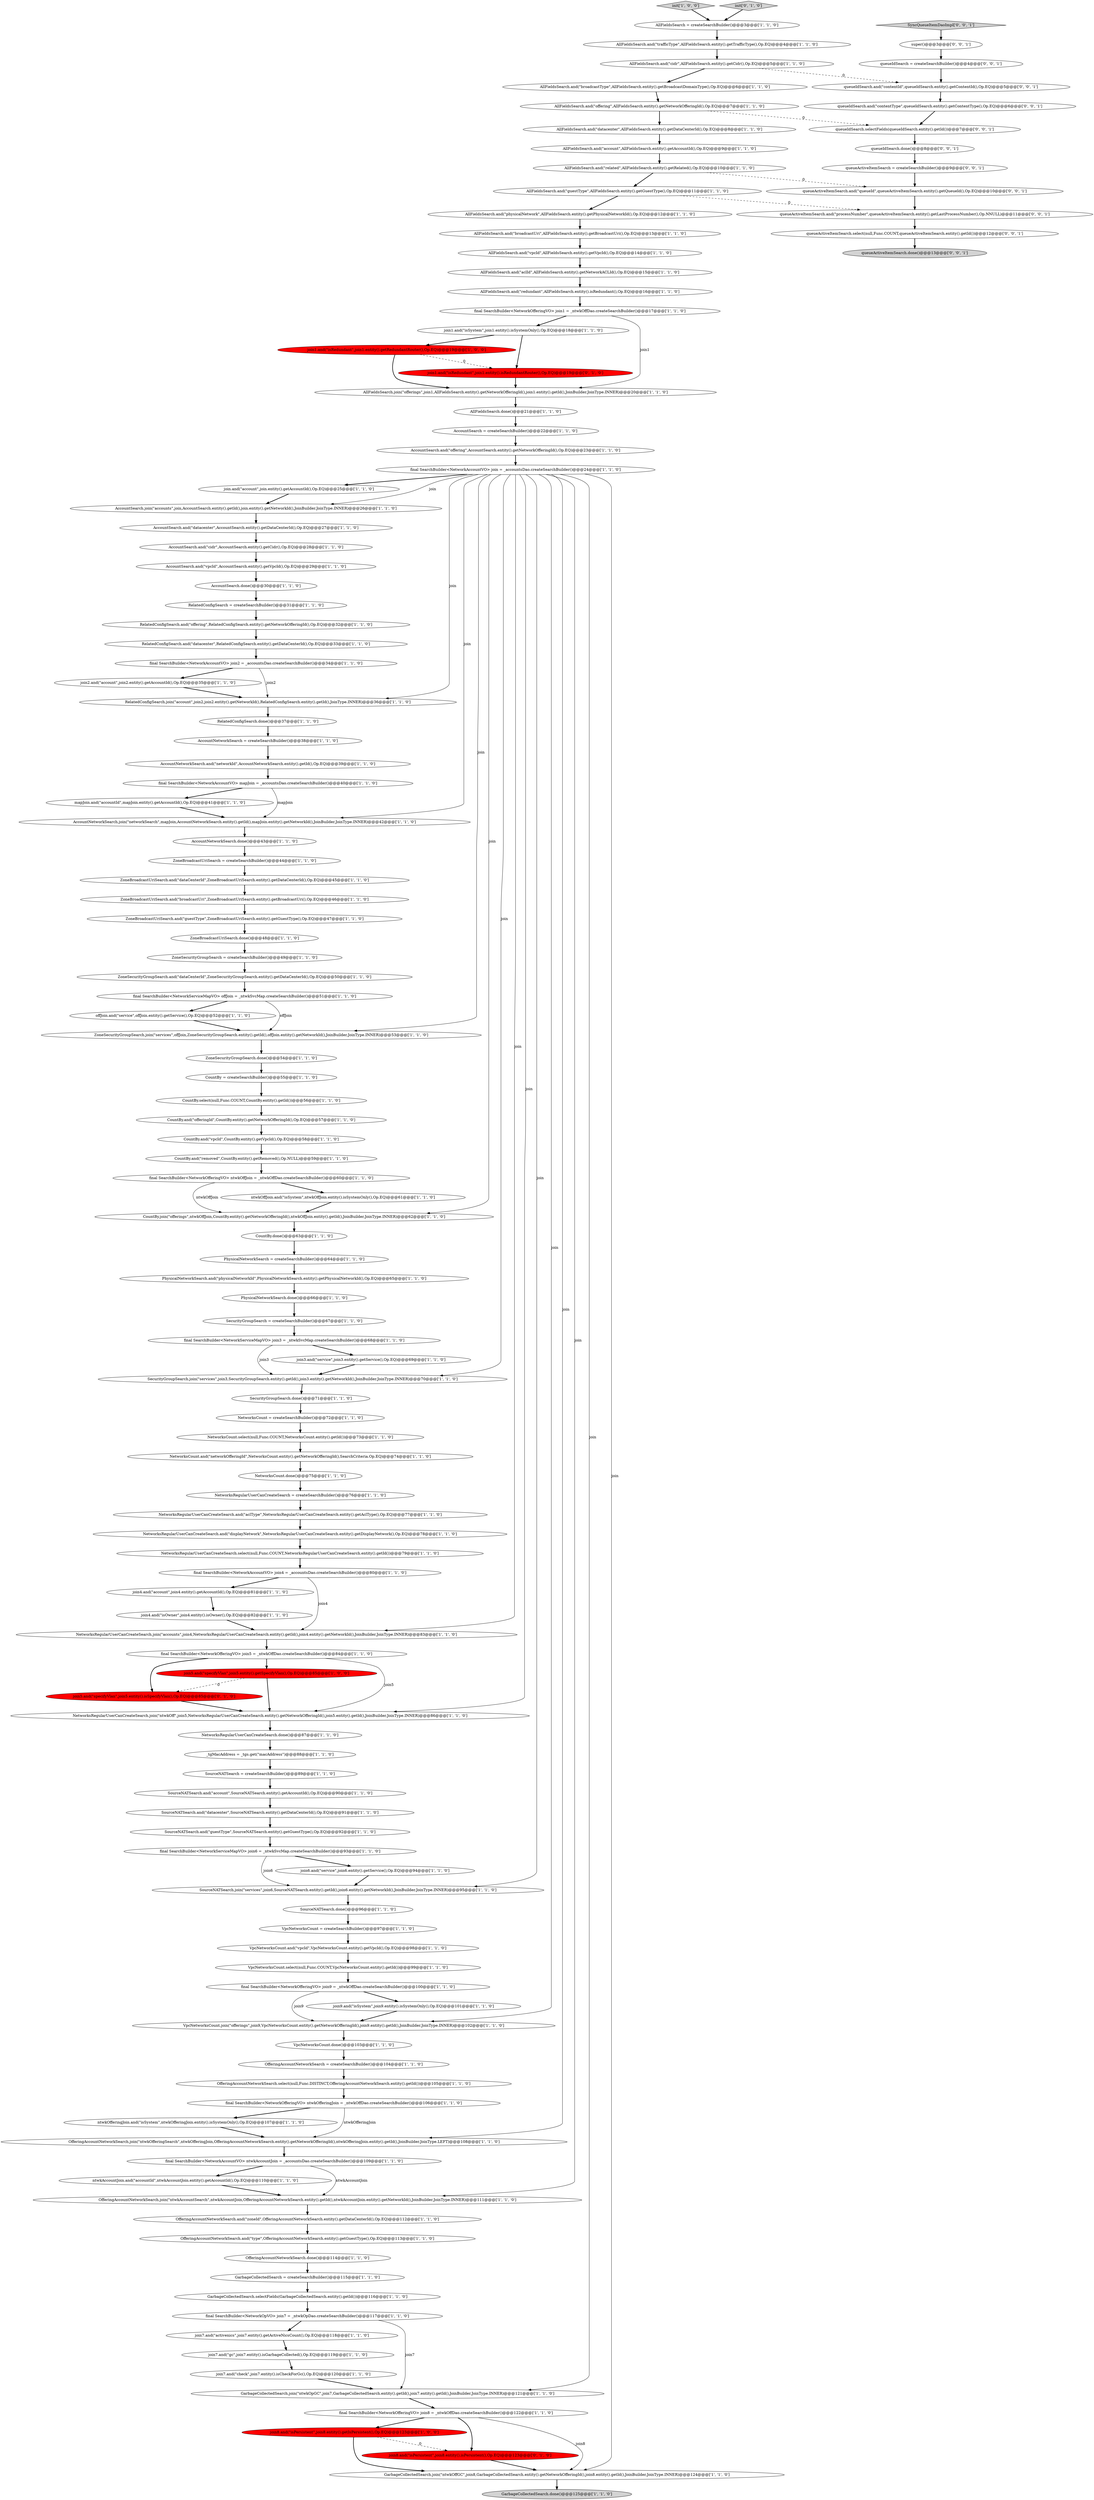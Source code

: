 digraph {
4 [style = filled, label = "ZoneBroadcastUriSearch.and(\"guestType\",ZoneBroadcastUriSearch.entity().getGuestType(),Op.EQ)@@@47@@@['1', '1', '0']", fillcolor = white, shape = ellipse image = "AAA0AAABBB1BBB"];
118 [style = filled, label = "join1.and(\"isRedundant\",join1.entity().getRedundantRouter(),Op.EQ)@@@19@@@['1', '0', '0']", fillcolor = red, shape = ellipse image = "AAA1AAABBB1BBB"];
139 [style = filled, label = "queueActiveItemSearch.and(\"processNumber\",queueActiveItemSearch.entity().getLastProcessNumber(),Op.NNULL)@@@11@@@['0', '0', '1']", fillcolor = white, shape = ellipse image = "AAA0AAABBB3BBB"];
102 [style = filled, label = "join3.and(\"service\",join3.entity().getService(),Op.EQ)@@@69@@@['1', '1', '0']", fillcolor = white, shape = ellipse image = "AAA0AAABBB1BBB"];
25 [style = filled, label = "mapJoin.and(\"accountId\",mapJoin.entity().getAccountId(),Op.EQ)@@@41@@@['1', '1', '0']", fillcolor = white, shape = ellipse image = "AAA0AAABBB1BBB"];
101 [style = filled, label = "PhysicalNetworkSearch.and(\"physicalNetworkId\",PhysicalNetworkSearch.entity().getPhysicalNetworkId(),Op.EQ)@@@65@@@['1', '1', '0']", fillcolor = white, shape = ellipse image = "AAA0AAABBB1BBB"];
38 [style = filled, label = "final SearchBuilder<NetworkServiceMapVO> join3 = _ntwkSvcMap.createSearchBuilder()@@@68@@@['1', '1', '0']", fillcolor = white, shape = ellipse image = "AAA0AAABBB1BBB"];
85 [style = filled, label = "join4.and(\"isOwner\",join4.entity().isOwner(),Op.EQ)@@@82@@@['1', '1', '0']", fillcolor = white, shape = ellipse image = "AAA0AAABBB1BBB"];
19 [style = filled, label = "SecurityGroupSearch.join(\"services\",join3,SecurityGroupSearch.entity().getId(),join3.entity().getNetworkId(),JoinBuilder.JoinType.INNER)@@@70@@@['1', '1', '0']", fillcolor = white, shape = ellipse image = "AAA0AAABBB1BBB"];
73 [style = filled, label = "join9.and(\"isSystem\",join9.entity().isSystemOnly(),Op.EQ)@@@101@@@['1', '1', '0']", fillcolor = white, shape = ellipse image = "AAA0AAABBB1BBB"];
66 [style = filled, label = "NetworksCount.and(\"networkOfferingId\",NetworksCount.entity().getNetworkOfferingId(),SearchCriteria.Op.EQ)@@@74@@@['1', '1', '0']", fillcolor = white, shape = ellipse image = "AAA0AAABBB1BBB"];
12 [style = filled, label = "OfferingAccountNetworkSearch.join(\"ntwkOfferingSearch\",ntwkOfferingJoin,OfferingAccountNetworkSearch.entity().getNetworkOfferingId(),ntwkOfferingJoin.entity().getId(),JoinBuilder.JoinType.LEFT)@@@108@@@['1', '1', '0']", fillcolor = white, shape = ellipse image = "AAA0AAABBB1BBB"];
9 [style = filled, label = "RelatedConfigSearch = createSearchBuilder()@@@31@@@['1', '1', '0']", fillcolor = white, shape = ellipse image = "AAA0AAABBB1BBB"];
36 [style = filled, label = "AllFieldsSearch.and(\"aclId\",AllFieldsSearch.entity().getNetworkACLId(),Op.EQ)@@@15@@@['1', '1', '0']", fillcolor = white, shape = ellipse image = "AAA0AAABBB1BBB"];
80 [style = filled, label = "join4.and(\"account\",join4.entity().getAccountId(),Op.EQ)@@@81@@@['1', '1', '0']", fillcolor = white, shape = ellipse image = "AAA0AAABBB1BBB"];
58 [style = filled, label = "AllFieldsSearch.done()@@@21@@@['1', '1', '0']", fillcolor = white, shape = ellipse image = "AAA0AAABBB1BBB"];
55 [style = filled, label = "AllFieldsSearch.and(\"offering\",AllFieldsSearch.entity().getNetworkOfferingId(),Op.EQ)@@@7@@@['1', '1', '0']", fillcolor = white, shape = ellipse image = "AAA0AAABBB1BBB"];
88 [style = filled, label = "AccountNetworkSearch.and(\"networkId\",AccountNetworkSearch.entity().getId(),Op.EQ)@@@39@@@['1', '1', '0']", fillcolor = white, shape = ellipse image = "AAA0AAABBB1BBB"];
94 [style = filled, label = "ZoneBroadcastUriSearch.and(\"broadcastUri\",ZoneBroadcastUriSearch.entity().getBroadcastUri(),Op.EQ)@@@46@@@['1', '1', '0']", fillcolor = white, shape = ellipse image = "AAA0AAABBB1BBB"];
112 [style = filled, label = "SourceNATSearch.and(\"datacenter\",SourceNATSearch.entity().getDataCenterId(),Op.EQ)@@@91@@@['1', '1', '0']", fillcolor = white, shape = ellipse image = "AAA0AAABBB1BBB"];
134 [style = filled, label = "queueIdSearch.and(\"contentId\",queueIdSearch.entity().getContentId(),Op.EQ)@@@5@@@['0', '0', '1']", fillcolor = white, shape = ellipse image = "AAA0AAABBB3BBB"];
71 [style = filled, label = "join7.and(\"activenics\",join7.entity().getActiveNicsCount(),Op.EQ)@@@118@@@['1', '1', '0']", fillcolor = white, shape = ellipse image = "AAA0AAABBB1BBB"];
72 [style = filled, label = "RelatedConfigSearch.done()@@@37@@@['1', '1', '0']", fillcolor = white, shape = ellipse image = "AAA0AAABBB1BBB"];
56 [style = filled, label = "AccountNetworkSearch.done()@@@43@@@['1', '1', '0']", fillcolor = white, shape = ellipse image = "AAA0AAABBB1BBB"];
86 [style = filled, label = "OfferingAccountNetworkSearch.join(\"ntwkAccountSearch\",ntwkAccountJoin,OfferingAccountNetworkSearch.entity().getId(),ntwkAccountJoin.entity().getNetworkId(),JoinBuilder.JoinType.INNER)@@@111@@@['1', '1', '0']", fillcolor = white, shape = ellipse image = "AAA0AAABBB1BBB"];
41 [style = filled, label = "ZoneBroadcastUriSearch.and(\"dataCenterId\",ZoneBroadcastUriSearch.entity().getDataCenterId(),Op.EQ)@@@45@@@['1', '1', '0']", fillcolor = white, shape = ellipse image = "AAA0AAABBB1BBB"];
67 [style = filled, label = "OfferingAccountNetworkSearch = createSearchBuilder()@@@104@@@['1', '1', '0']", fillcolor = white, shape = ellipse image = "AAA0AAABBB1BBB"];
105 [style = filled, label = "AccountSearch.and(\"cidr\",AccountSearch.entity().getCidr(),Op.EQ)@@@28@@@['1', '1', '0']", fillcolor = white, shape = ellipse image = "AAA0AAABBB1BBB"];
32 [style = filled, label = "AccountSearch.done()@@@30@@@['1', '1', '0']", fillcolor = white, shape = ellipse image = "AAA0AAABBB1BBB"];
136 [style = filled, label = "SyncQueueItemDaoImpl['0', '0', '1']", fillcolor = lightgray, shape = diamond image = "AAA0AAABBB3BBB"];
2 [style = filled, label = "AccountSearch = createSearchBuilder()@@@22@@@['1', '1', '0']", fillcolor = white, shape = ellipse image = "AAA0AAABBB1BBB"];
16 [style = filled, label = "AllFieldsSearch.and(\"redundant\",AllFieldsSearch.entity().isRedundant(),Op.EQ)@@@16@@@['1', '1', '0']", fillcolor = white, shape = ellipse image = "AAA0AAABBB1BBB"];
5 [style = filled, label = "AccountSearch.and(\"vpcId\",AccountSearch.entity().getVpcId(),Op.EQ)@@@29@@@['1', '1', '0']", fillcolor = white, shape = ellipse image = "AAA0AAABBB1BBB"];
63 [style = filled, label = "final SearchBuilder<NetworkOfferingVO> join5 = _ntwkOffDao.createSearchBuilder()@@@84@@@['1', '1', '0']", fillcolor = white, shape = ellipse image = "AAA0AAABBB1BBB"];
109 [style = filled, label = "OfferingAccountNetworkSearch.select(null,Func.DISTINCT,OfferingAccountNetworkSearch.entity().getId())@@@105@@@['1', '1', '0']", fillcolor = white, shape = ellipse image = "AAA0AAABBB1BBB"];
110 [style = filled, label = "VpcNetworksCount.select(null,Func.COUNT,VpcNetworksCount.entity().getId())@@@99@@@['1', '1', '0']", fillcolor = white, shape = ellipse image = "AAA0AAABBB1BBB"];
97 [style = filled, label = "SourceNATSearch.join(\"services\",join6,SourceNATSearch.entity().getId(),join6.entity().getNetworkId(),JoinBuilder.JoinType.INNER)@@@95@@@['1', '1', '0']", fillcolor = white, shape = ellipse image = "AAA0AAABBB1BBB"];
90 [style = filled, label = "SourceNATSearch.and(\"guestType\",SourceNATSearch.entity().getGuestType(),Op.EQ)@@@92@@@['1', '1', '0']", fillcolor = white, shape = ellipse image = "AAA0AAABBB1BBB"];
7 [style = filled, label = "join7.and(\"gc\",join7.entity().isGarbageCollected(),Op.EQ)@@@119@@@['1', '1', '0']", fillcolor = white, shape = ellipse image = "AAA0AAABBB1BBB"];
87 [style = filled, label = "AllFieldsSearch.and(\"cidr\",AllFieldsSearch.entity().getCidr(),Op.EQ)@@@5@@@['1', '1', '0']", fillcolor = white, shape = ellipse image = "AAA0AAABBB1BBB"];
10 [style = filled, label = "AllFieldsSearch.and(\"broadcastUri\",AllFieldsSearch.entity().getBroadcastUri(),Op.EQ)@@@13@@@['1', '1', '0']", fillcolor = white, shape = ellipse image = "AAA0AAABBB1BBB"];
68 [style = filled, label = "final SearchBuilder<NetworkServiceMapVO> join6 = _ntwkSvcMap.createSearchBuilder()@@@93@@@['1', '1', '0']", fillcolor = white, shape = ellipse image = "AAA0AAABBB1BBB"];
44 [style = filled, label = "final SearchBuilder<NetworkOfferingVO> join9 = _ntwkOffDao.createSearchBuilder()@@@100@@@['1', '1', '0']", fillcolor = white, shape = ellipse image = "AAA0AAABBB1BBB"];
116 [style = filled, label = "AllFieldsSearch.and(\"broadcastType\",AllFieldsSearch.entity().getBroadcastDomainType(),Op.EQ)@@@6@@@['1', '1', '0']", fillcolor = white, shape = ellipse image = "AAA0AAABBB1BBB"];
128 [style = filled, label = "queueActiveItemSearch.select(null,Func.COUNT,queueActiveItemSearch.entity().getId())@@@12@@@['0', '0', '1']", fillcolor = white, shape = ellipse image = "AAA0AAABBB3BBB"];
13 [style = filled, label = "AllFieldsSearch.and(\"physicalNetwork\",AllFieldsSearch.entity().getPhysicalNetworkId(),Op.EQ)@@@12@@@['1', '1', '0']", fillcolor = white, shape = ellipse image = "AAA0AAABBB1BBB"];
133 [style = filled, label = "queueActiveItemSearch.done()@@@13@@@['0', '0', '1']", fillcolor = lightgray, shape = ellipse image = "AAA0AAABBB3BBB"];
30 [style = filled, label = "VpcNetworksCount.join(\"offerings\",join9,VpcNetworksCount.entity().getNetworkOfferingId(),join9.entity().getId(),JoinBuilder.JoinType.INNER)@@@102@@@['1', '1', '0']", fillcolor = white, shape = ellipse image = "AAA0AAABBB1BBB"];
51 [style = filled, label = "NetworksRegularUserCanCreateSearch.done()@@@87@@@['1', '1', '0']", fillcolor = white, shape = ellipse image = "AAA0AAABBB1BBB"];
60 [style = filled, label = "AllFieldsSearch.and(\"guestType\",AllFieldsSearch.entity().getGuestType(),Op.EQ)@@@11@@@['1', '1', '0']", fillcolor = white, shape = ellipse image = "AAA0AAABBB1BBB"];
132 [style = filled, label = "queueIdSearch.selectFields(queueIdSearch.entity().getId())@@@7@@@['0', '0', '1']", fillcolor = white, shape = ellipse image = "AAA0AAABBB3BBB"];
62 [style = filled, label = "NetworksRegularUserCanCreateSearch = createSearchBuilder()@@@76@@@['1', '1', '0']", fillcolor = white, shape = ellipse image = "AAA0AAABBB1BBB"];
11 [style = filled, label = "CountBy.and(\"vpcId\",CountBy.entity().getVpcId(),Op.EQ)@@@58@@@['1', '1', '0']", fillcolor = white, shape = ellipse image = "AAA0AAABBB1BBB"];
70 [style = filled, label = "final SearchBuilder<NetworkOfferingVO> join1 = _ntwkOffDao.createSearchBuilder()@@@17@@@['1', '1', '0']", fillcolor = white, shape = ellipse image = "AAA0AAABBB1BBB"];
119 [style = filled, label = "final SearchBuilder<NetworkOfferingVO> ntwkOffJoin = _ntwkOffDao.createSearchBuilder()@@@60@@@['1', '1', '0']", fillcolor = white, shape = ellipse image = "AAA0AAABBB1BBB"];
43 [style = filled, label = "AllFieldsSearch.and(\"vpcId\",AllFieldsSearch.entity().getVpcId(),Op.EQ)@@@14@@@['1', '1', '0']", fillcolor = white, shape = ellipse image = "AAA0AAABBB1BBB"];
50 [style = filled, label = "SecurityGroupSearch.done()@@@71@@@['1', '1', '0']", fillcolor = white, shape = ellipse image = "AAA0AAABBB1BBB"];
79 [style = filled, label = "AllFieldsSearch.and(\"related\",AllFieldsSearch.entity().getRelated(),Op.EQ)@@@10@@@['1', '1', '0']", fillcolor = white, shape = ellipse image = "AAA0AAABBB1BBB"];
117 [style = filled, label = "join2.and(\"account\",join2.entity().getAccountId(),Op.EQ)@@@35@@@['1', '1', '0']", fillcolor = white, shape = ellipse image = "AAA0AAABBB1BBB"];
137 [style = filled, label = "super()@@@3@@@['0', '0', '1']", fillcolor = white, shape = ellipse image = "AAA0AAABBB3BBB"];
59 [style = filled, label = "ntwkOffJoin.and(\"isSystem\",ntwkOffJoin.entity().isSystemOnly(),Op.EQ)@@@61@@@['1', '1', '0']", fillcolor = white, shape = ellipse image = "AAA0AAABBB1BBB"];
96 [style = filled, label = "CountBy = createSearchBuilder()@@@55@@@['1', '1', '0']", fillcolor = white, shape = ellipse image = "AAA0AAABBB1BBB"];
123 [style = filled, label = "AccountNetworkSearch = createSearchBuilder()@@@38@@@['1', '1', '0']", fillcolor = white, shape = ellipse image = "AAA0AAABBB1BBB"];
15 [style = filled, label = "NetworksRegularUserCanCreateSearch.join(\"accounts\",join4,NetworksRegularUserCanCreateSearch.entity().getId(),join4.entity().getNetworkId(),JoinBuilder.JoinType.INNER)@@@83@@@['1', '1', '0']", fillcolor = white, shape = ellipse image = "AAA0AAABBB1BBB"];
115 [style = filled, label = "GarbageCollectedSearch = createSearchBuilder()@@@115@@@['1', '1', '0']", fillcolor = white, shape = ellipse image = "AAA0AAABBB1BBB"];
78 [style = filled, label = "ntwkOfferingJoin.and(\"isSystem\",ntwkOfferingJoin.entity().isSystemOnly(),Op.EQ)@@@107@@@['1', '1', '0']", fillcolor = white, shape = ellipse image = "AAA0AAABBB1BBB"];
61 [style = filled, label = "ZoneSecurityGroupSearch.done()@@@54@@@['1', '1', '0']", fillcolor = white, shape = ellipse image = "AAA0AAABBB1BBB"];
135 [style = filled, label = "queueActiveItemSearch = createSearchBuilder()@@@9@@@['0', '0', '1']", fillcolor = white, shape = ellipse image = "AAA0AAABBB3BBB"];
33 [style = filled, label = "final SearchBuilder<NetworkOfferingVO> join8 = _ntwkOffDao.createSearchBuilder()@@@122@@@['1', '1', '0']", fillcolor = white, shape = ellipse image = "AAA0AAABBB1BBB"];
76 [style = filled, label = "GarbageCollectedSearch.done()@@@125@@@['1', '1', '0']", fillcolor = lightgray, shape = ellipse image = "AAA0AAABBB1BBB"];
126 [style = filled, label = "join5.and(\"specifyVlan\",join5.entity().isSpecifyVlan(),Op.EQ)@@@85@@@['0', '1', '0']", fillcolor = red, shape = ellipse image = "AAA1AAABBB2BBB"];
49 [style = filled, label = "GarbageCollectedSearch.join(\"ntwkOffGC\",join8,GarbageCollectedSearch.entity().getNetworkOfferingId(),join8.entity().getId(),JoinBuilder.JoinType.INNER)@@@124@@@['1', '1', '0']", fillcolor = white, shape = ellipse image = "AAA0AAABBB1BBB"];
129 [style = filled, label = "queueIdSearch.done()@@@8@@@['0', '0', '1']", fillcolor = white, shape = ellipse image = "AAA0AAABBB3BBB"];
107 [style = filled, label = "PhysicalNetworkSearch.done()@@@66@@@['1', '1', '0']", fillcolor = white, shape = ellipse image = "AAA0AAABBB1BBB"];
122 [style = filled, label = "AccountNetworkSearch.join(\"networkSearch\",mapJoin,AccountNetworkSearch.entity().getId(),mapJoin.entity().getNetworkId(),JoinBuilder.JoinType.INNER)@@@42@@@['1', '1', '0']", fillcolor = white, shape = ellipse image = "AAA0AAABBB1BBB"];
46 [style = filled, label = "PhysicalNetworkSearch = createSearchBuilder()@@@64@@@['1', '1', '0']", fillcolor = white, shape = ellipse image = "AAA0AAABBB1BBB"];
1 [style = filled, label = "AllFieldsSearch.and(\"trafficType\",AllFieldsSearch.entity().getTrafficType(),Op.EQ)@@@4@@@['1', '1', '0']", fillcolor = white, shape = ellipse image = "AAA0AAABBB1BBB"];
35 [style = filled, label = "NetworksRegularUserCanCreateSearch.join(\"ntwkOff\",join5,NetworksRegularUserCanCreateSearch.entity().getNetworkOfferingId(),join5.entity().getId(),JoinBuilder.JoinType.INNER)@@@86@@@['1', '1', '0']", fillcolor = white, shape = ellipse image = "AAA0AAABBB1BBB"];
6 [style = filled, label = "final SearchBuilder<NetworkAccountVO> join4 = _accountsDao.createSearchBuilder()@@@80@@@['1', '1', '0']", fillcolor = white, shape = ellipse image = "AAA0AAABBB1BBB"];
108 [style = filled, label = "join6.and(\"service\",join6.entity().getService(),Op.EQ)@@@94@@@['1', '1', '0']", fillcolor = white, shape = ellipse image = "AAA0AAABBB1BBB"];
14 [style = filled, label = "AccountSearch.and(\"offering\",AccountSearch.entity().getNetworkOfferingId(),Op.EQ)@@@23@@@['1', '1', '0']", fillcolor = white, shape = ellipse image = "AAA0AAABBB1BBB"];
52 [style = filled, label = "final SearchBuilder<NetworkAccountVO> ntwkAccountJoin = _accountsDao.createSearchBuilder()@@@109@@@['1', '1', '0']", fillcolor = white, shape = ellipse image = "AAA0AAABBB1BBB"];
37 [style = filled, label = "GarbageCollectedSearch.join(\"ntwkOpGC\",join7,GarbageCollectedSearch.entity().getId(),join7.entity().getId(),JoinBuilder.JoinType.INNER)@@@121@@@['1', '1', '0']", fillcolor = white, shape = ellipse image = "AAA0AAABBB1BBB"];
98 [style = filled, label = "AllFieldsSearch.and(\"account\",AllFieldsSearch.entity().getAccountId(),Op.EQ)@@@9@@@['1', '1', '0']", fillcolor = white, shape = ellipse image = "AAA0AAABBB1BBB"];
39 [style = filled, label = "OfferingAccountNetworkSearch.done()@@@114@@@['1', '1', '0']", fillcolor = white, shape = ellipse image = "AAA0AAABBB1BBB"];
42 [style = filled, label = "join8.and(\"isPersistent\",join8.entity().getIsPersistent(),Op.EQ)@@@123@@@['1', '0', '0']", fillcolor = red, shape = ellipse image = "AAA1AAABBB1BBB"];
45 [style = filled, label = "join7.and(\"check\",join7.entity().isCheckForGc(),Op.EQ)@@@120@@@['1', '1', '0']", fillcolor = white, shape = ellipse image = "AAA0AAABBB1BBB"];
120 [style = filled, label = "NetworksRegularUserCanCreateSearch.select(null,Func.COUNT,NetworksRegularUserCanCreateSearch.entity().getId())@@@79@@@['1', '1', '0']", fillcolor = white, shape = ellipse image = "AAA0AAABBB1BBB"];
0 [style = filled, label = "final SearchBuilder<NetworkServiceMapVO> offJoin = _ntwkSvcMap.createSearchBuilder()@@@51@@@['1', '1', '0']", fillcolor = white, shape = ellipse image = "AAA0AAABBB1BBB"];
54 [style = filled, label = "GarbageCollectedSearch.selectFields(GarbageCollectedSearch.entity().getId())@@@116@@@['1', '1', '0']", fillcolor = white, shape = ellipse image = "AAA0AAABBB1BBB"];
103 [style = filled, label = "join1.and(\"isSystem\",join1.entity().isSystemOnly(),Op.EQ)@@@18@@@['1', '1', '0']", fillcolor = white, shape = ellipse image = "AAA0AAABBB1BBB"];
99 [style = filled, label = "offJoin.and(\"service\",offJoin.entity().getService(),Op.EQ)@@@52@@@['1', '1', '0']", fillcolor = white, shape = ellipse image = "AAA0AAABBB1BBB"];
48 [style = filled, label = "final SearchBuilder<NetworkOpVO> join7 = _ntwkOpDao.createSearchBuilder()@@@117@@@['1', '1', '0']", fillcolor = white, shape = ellipse image = "AAA0AAABBB1BBB"];
92 [style = filled, label = "join5.and(\"specifyVlan\",join5.entity().getSpecifyVlan(),Op.EQ)@@@85@@@['1', '0', '0']", fillcolor = red, shape = ellipse image = "AAA1AAABBB1BBB"];
23 [style = filled, label = "AllFieldsSearch.join(\"offerings\",join1,AllFieldsSearch.entity().getNetworkOfferingId(),join1.entity().getId(),JoinBuilder.JoinType.INNER)@@@20@@@['1', '1', '0']", fillcolor = white, shape = ellipse image = "AAA0AAABBB1BBB"];
18 [style = filled, label = "ZoneSecurityGroupSearch.join(\"services\",offJoin,ZoneSecurityGroupSearch.entity().getId(),offJoin.entity().getNetworkId(),JoinBuilder.JoinType.INNER)@@@53@@@['1', '1', '0']", fillcolor = white, shape = ellipse image = "AAA0AAABBB1BBB"];
83 [style = filled, label = "SecurityGroupSearch = createSearchBuilder()@@@67@@@['1', '1', '0']", fillcolor = white, shape = ellipse image = "AAA0AAABBB1BBB"];
24 [style = filled, label = "final SearchBuilder<NetworkOfferingVO> ntwkOfferingJoin = _ntwkOffDao.createSearchBuilder()@@@106@@@['1', '1', '0']", fillcolor = white, shape = ellipse image = "AAA0AAABBB1BBB"];
95 [style = filled, label = "RelatedConfigSearch.join(\"account\",join2,join2.entity().getNetworkId(),RelatedConfigSearch.entity().getId(),JoinType.INNER)@@@36@@@['1', '1', '0']", fillcolor = white, shape = ellipse image = "AAA0AAABBB1BBB"];
64 [style = filled, label = "final SearchBuilder<NetworkAccountVO> mapJoin = _accountsDao.createSearchBuilder()@@@40@@@['1', '1', '0']", fillcolor = white, shape = ellipse image = "AAA0AAABBB1BBB"];
81 [style = filled, label = "ntwkAccountJoin.and(\"accountId\",ntwkAccountJoin.entity().getAccountId(),Op.EQ)@@@110@@@['1', '1', '0']", fillcolor = white, shape = ellipse image = "AAA0AAABBB1BBB"];
74 [style = filled, label = "VpcNetworksCount.and(\"vpcId\",VpcNetworksCount.entity().getVpcId(),Op.EQ)@@@98@@@['1', '1', '0']", fillcolor = white, shape = ellipse image = "AAA0AAABBB1BBB"];
26 [style = filled, label = "RelatedConfigSearch.and(\"datacenter\",RelatedConfigSearch.entity().getDataCenterId(),Op.EQ)@@@33@@@['1', '1', '0']", fillcolor = white, shape = ellipse image = "AAA0AAABBB1BBB"];
138 [style = filled, label = "queueActiveItemSearch.and(\"queueId\",queueActiveItemSearch.entity().getQueueId(),Op.EQ)@@@10@@@['0', '0', '1']", fillcolor = white, shape = ellipse image = "AAA0AAABBB3BBB"];
93 [style = filled, label = "SourceNATSearch.done()@@@96@@@['1', '1', '0']", fillcolor = white, shape = ellipse image = "AAA0AAABBB1BBB"];
104 [style = filled, label = "CountBy.and(\"removed\",CountBy.entity().getRemoved(),Op.NULL)@@@59@@@['1', '1', '0']", fillcolor = white, shape = ellipse image = "AAA0AAABBB1BBB"];
111 [style = filled, label = "NetworksRegularUserCanCreateSearch.and(\"displayNetwork\",NetworksRegularUserCanCreateSearch.entity().getDisplayNetwork(),Op.EQ)@@@78@@@['1', '1', '0']", fillcolor = white, shape = ellipse image = "AAA0AAABBB1BBB"];
84 [style = filled, label = "init['1', '0', '0']", fillcolor = lightgray, shape = diamond image = "AAA0AAABBB1BBB"];
3 [style = filled, label = "RelatedConfigSearch.and(\"offering\",RelatedConfigSearch.entity().getNetworkOfferingId(),Op.EQ)@@@32@@@['1', '1', '0']", fillcolor = white, shape = ellipse image = "AAA0AAABBB1BBB"];
125 [style = filled, label = "join1.and(\"isRedundant\",join1.entity().isRedundantRouter(),Op.EQ)@@@19@@@['0', '1', '0']", fillcolor = red, shape = ellipse image = "AAA1AAABBB2BBB"];
114 [style = filled, label = "SourceNATSearch = createSearchBuilder()@@@89@@@['1', '1', '0']", fillcolor = white, shape = ellipse image = "AAA0AAABBB1BBB"];
89 [style = filled, label = "NetworksRegularUserCanCreateSearch.and(\"aclType\",NetworksRegularUserCanCreateSearch.entity().getAclType(),Op.EQ)@@@77@@@['1', '1', '0']", fillcolor = white, shape = ellipse image = "AAA0AAABBB1BBB"];
124 [style = filled, label = "join8.and(\"isPersistent\",join8.entity().isPersistent(),Op.EQ)@@@123@@@['0', '1', '0']", fillcolor = red, shape = ellipse image = "AAA1AAABBB2BBB"];
127 [style = filled, label = "init['0', '1', '0']", fillcolor = lightgray, shape = diamond image = "AAA0AAABBB2BBB"];
31 [style = filled, label = "OfferingAccountNetworkSearch.and(\"zoneId\",OfferingAccountNetworkSearch.entity().getDataCenterId(),Op.EQ)@@@112@@@['1', '1', '0']", fillcolor = white, shape = ellipse image = "AAA0AAABBB1BBB"];
77 [style = filled, label = "join.and(\"account\",join.entity().getAccountId(),Op.EQ)@@@25@@@['1', '1', '0']", fillcolor = white, shape = ellipse image = "AAA0AAABBB1BBB"];
22 [style = filled, label = "final SearchBuilder<NetworkAccountVO> join = _accountsDao.createSearchBuilder()@@@24@@@['1', '1', '0']", fillcolor = white, shape = ellipse image = "AAA0AAABBB1BBB"];
27 [style = filled, label = "SourceNATSearch.and(\"account\",SourceNATSearch.entity().getAccountId(),Op.EQ)@@@90@@@['1', '1', '0']", fillcolor = white, shape = ellipse image = "AAA0AAABBB1BBB"];
100 [style = filled, label = "CountBy.and(\"offeringId\",CountBy.entity().getNetworkOfferingId(),Op.EQ)@@@57@@@['1', '1', '0']", fillcolor = white, shape = ellipse image = "AAA0AAABBB1BBB"];
106 [style = filled, label = "ZoneBroadcastUriSearch = createSearchBuilder()@@@44@@@['1', '1', '0']", fillcolor = white, shape = ellipse image = "AAA0AAABBB1BBB"];
53 [style = filled, label = "AllFieldsSearch = createSearchBuilder()@@@3@@@['1', '1', '0']", fillcolor = white, shape = ellipse image = "AAA0AAABBB1BBB"];
34 [style = filled, label = "VpcNetworksCount.done()@@@103@@@['1', '1', '0']", fillcolor = white, shape = ellipse image = "AAA0AAABBB1BBB"];
91 [style = filled, label = "VpcNetworksCount = createSearchBuilder()@@@97@@@['1', '1', '0']", fillcolor = white, shape = ellipse image = "AAA0AAABBB1BBB"];
20 [style = filled, label = "CountBy.join(\"offerings\",ntwkOffJoin,CountBy.entity().getNetworkOfferingId(),ntwkOffJoin.entity().getId(),JoinBuilder.JoinType.INNER)@@@62@@@['1', '1', '0']", fillcolor = white, shape = ellipse image = "AAA0AAABBB1BBB"];
131 [style = filled, label = "queueIdSearch.and(\"contentType\",queueIdSearch.entity().getContentType(),Op.EQ)@@@6@@@['0', '0', '1']", fillcolor = white, shape = ellipse image = "AAA0AAABBB3BBB"];
82 [style = filled, label = "AccountSearch.and(\"datacenter\",AccountSearch.entity().getDataCenterId(),Op.EQ)@@@27@@@['1', '1', '0']", fillcolor = white, shape = ellipse image = "AAA0AAABBB1BBB"];
69 [style = filled, label = "NetworksCount = createSearchBuilder()@@@72@@@['1', '1', '0']", fillcolor = white, shape = ellipse image = "AAA0AAABBB1BBB"];
65 [style = filled, label = "OfferingAccountNetworkSearch.and(\"type\",OfferingAccountNetworkSearch.entity().getGuestType(),Op.EQ)@@@113@@@['1', '1', '0']", fillcolor = white, shape = ellipse image = "AAA0AAABBB1BBB"];
21 [style = filled, label = "final SearchBuilder<NetworkAccountVO> join2 = _accountsDao.createSearchBuilder()@@@34@@@['1', '1', '0']", fillcolor = white, shape = ellipse image = "AAA0AAABBB1BBB"];
28 [style = filled, label = "_tgMacAddress = _tgs.get(\"macAddress\")@@@88@@@['1', '1', '0']", fillcolor = white, shape = ellipse image = "AAA0AAABBB1BBB"];
75 [style = filled, label = "NetworksCount.select(null,Func.COUNT,NetworksCount.entity().getId())@@@73@@@['1', '1', '0']", fillcolor = white, shape = ellipse image = "AAA0AAABBB1BBB"];
130 [style = filled, label = "queueIdSearch = createSearchBuilder()@@@4@@@['0', '0', '1']", fillcolor = white, shape = ellipse image = "AAA0AAABBB3BBB"];
40 [style = filled, label = "AllFieldsSearch.and(\"datacenter\",AllFieldsSearch.entity().getDataCenterId(),Op.EQ)@@@8@@@['1', '1', '0']", fillcolor = white, shape = ellipse image = "AAA0AAABBB1BBB"];
8 [style = filled, label = "NetworksCount.done()@@@75@@@['1', '1', '0']", fillcolor = white, shape = ellipse image = "AAA0AAABBB1BBB"];
47 [style = filled, label = "CountBy.select(null,Func.COUNT,CountBy.entity().getId())@@@56@@@['1', '1', '0']", fillcolor = white, shape = ellipse image = "AAA0AAABBB1BBB"];
29 [style = filled, label = "ZoneSecurityGroupSearch.and(\"dataCenterId\",ZoneSecurityGroupSearch.entity().getDataCenterId(),Op.EQ)@@@50@@@['1', '1', '0']", fillcolor = white, shape = ellipse image = "AAA0AAABBB1BBB"];
113 [style = filled, label = "ZoneSecurityGroupSearch = createSearchBuilder()@@@49@@@['1', '1', '0']", fillcolor = white, shape = ellipse image = "AAA0AAABBB1BBB"];
121 [style = filled, label = "ZoneBroadcastUriSearch.done()@@@48@@@['1', '1', '0']", fillcolor = white, shape = ellipse image = "AAA0AAABBB1BBB"];
57 [style = filled, label = "CountBy.done()@@@63@@@['1', '1', '0']", fillcolor = white, shape = ellipse image = "AAA0AAABBB1BBB"];
17 [style = filled, label = "AccountSearch.join(\"accounts\",join,AccountSearch.entity().getId(),join.entity().getNetworkId(),JoinBuilder.JoinType.INNER)@@@26@@@['1', '1', '0']", fillcolor = white, shape = ellipse image = "AAA0AAABBB1BBB"];
63->126 [style = bold, label=""];
127->53 [style = bold, label=""];
22->15 [style = solid, label="join"];
20->57 [style = bold, label=""];
102->19 [style = bold, label=""];
34->67 [style = bold, label=""];
115->54 [style = bold, label=""];
29->0 [style = bold, label=""];
55->40 [style = bold, label=""];
100->11 [style = bold, label=""];
111->120 [style = bold, label=""];
77->17 [style = bold, label=""];
122->56 [style = bold, label=""];
39->115 [style = bold, label=""];
101->107 [style = bold, label=""];
139->128 [style = bold, label=""];
87->134 [style = dashed, label="0"];
110->44 [style = bold, label=""];
104->119 [style = bold, label=""];
25->122 [style = bold, label=""];
18->61 [style = bold, label=""];
21->117 [style = bold, label=""];
109->24 [style = bold, label=""];
64->122 [style = solid, label="mapJoin"];
33->42 [style = bold, label=""];
2->14 [style = bold, label=""];
113->29 [style = bold, label=""];
79->138 [style = dashed, label="0"];
4->121 [style = bold, label=""];
90->68 [style = bold, label=""];
114->27 [style = bold, label=""];
42->124 [style = dashed, label="0"];
83->38 [style = bold, label=""];
63->35 [style = solid, label="join5"];
37->33 [style = bold, label=""];
116->55 [style = bold, label=""];
40->98 [style = bold, label=""];
57->46 [style = bold, label=""];
22->95 [style = solid, label="join"];
48->37 [style = solid, label="join7"];
51->28 [style = bold, label=""];
50->69 [style = bold, label=""];
44->73 [style = bold, label=""];
62->89 [style = bold, label=""];
66->8 [style = bold, label=""];
74->110 [style = bold, label=""];
73->30 [style = bold, label=""];
103->125 [style = bold, label=""];
14->22 [style = bold, label=""];
28->114 [style = bold, label=""];
80->85 [style = bold, label=""];
58->2 [style = bold, label=""];
44->30 [style = solid, label="join9"];
30->34 [style = bold, label=""];
89->111 [style = bold, label=""];
61->96 [style = bold, label=""];
87->116 [style = bold, label=""];
60->13 [style = bold, label=""];
92->126 [style = dashed, label="0"];
22->35 [style = solid, label="join"];
22->30 [style = solid, label="join"];
8->62 [style = bold, label=""];
0->99 [style = bold, label=""];
22->12 [style = solid, label="join"];
71->7 [style = bold, label=""];
22->20 [style = solid, label="join"];
38->19 [style = solid, label="join3"];
75->66 [style = bold, label=""];
64->25 [style = bold, label=""];
88->64 [style = bold, label=""];
65->39 [style = bold, label=""];
119->20 [style = solid, label="ntwkOffJoin"];
52->81 [style = bold, label=""];
132->129 [style = bold, label=""];
38->102 [style = bold, label=""];
128->133 [style = bold, label=""];
107->83 [style = bold, label=""];
98->79 [style = bold, label=""];
36->16 [style = bold, label=""];
6->80 [style = bold, label=""];
103->118 [style = bold, label=""];
82->105 [style = bold, label=""];
138->139 [style = bold, label=""];
99->18 [style = bold, label=""];
79->60 [style = bold, label=""];
119->59 [style = bold, label=""];
35->51 [style = bold, label=""];
59->20 [style = bold, label=""];
93->91 [style = bold, label=""];
13->10 [style = bold, label=""];
23->58 [style = bold, label=""];
63->92 [style = bold, label=""];
10->43 [style = bold, label=""];
17->82 [style = bold, label=""];
43->36 [style = bold, label=""];
3->26 [style = bold, label=""];
1->87 [style = bold, label=""];
69->75 [style = bold, label=""];
0->18 [style = solid, label="offJoin"];
19->50 [style = bold, label=""];
70->103 [style = bold, label=""];
6->15 [style = solid, label="join4"];
121->113 [style = bold, label=""];
27->112 [style = bold, label=""];
26->21 [style = bold, label=""];
5->32 [style = bold, label=""];
32->9 [style = bold, label=""];
134->131 [style = bold, label=""];
126->35 [style = bold, label=""];
97->93 [style = bold, label=""];
118->125 [style = dashed, label="0"];
52->86 [style = solid, label="ntwkAccountJoin"];
70->23 [style = solid, label="join1"];
135->138 [style = bold, label=""];
81->86 [style = bold, label=""];
124->49 [style = bold, label=""];
47->100 [style = bold, label=""];
68->97 [style = solid, label="join6"];
9->3 [style = bold, label=""];
94->4 [style = bold, label=""];
53->1 [style = bold, label=""];
108->97 [style = bold, label=""];
78->12 [style = bold, label=""];
72->123 [style = bold, label=""];
31->65 [style = bold, label=""];
24->12 [style = solid, label="ntwkOfferingJoin"];
84->53 [style = bold, label=""];
120->6 [style = bold, label=""];
92->35 [style = bold, label=""];
118->23 [style = bold, label=""];
49->76 [style = bold, label=""];
46->101 [style = bold, label=""];
22->86 [style = solid, label="join"];
22->17 [style = solid, label="join"];
41->94 [style = bold, label=""];
22->18 [style = solid, label="join"];
22->19 [style = solid, label="join"];
24->78 [style = bold, label=""];
131->132 [style = bold, label=""];
54->48 [style = bold, label=""];
86->31 [style = bold, label=""];
48->71 [style = bold, label=""];
123->88 [style = bold, label=""];
22->37 [style = solid, label="join"];
117->95 [style = bold, label=""];
56->106 [style = bold, label=""];
67->109 [style = bold, label=""];
129->135 [style = bold, label=""];
112->90 [style = bold, label=""];
16->70 [style = bold, label=""];
7->45 [style = bold, label=""];
136->137 [style = bold, label=""];
22->77 [style = bold, label=""];
125->23 [style = bold, label=""];
22->49 [style = solid, label="join"];
60->139 [style = dashed, label="0"];
22->122 [style = solid, label="join"];
33->124 [style = bold, label=""];
68->108 [style = bold, label=""];
95->72 [style = bold, label=""];
137->130 [style = bold, label=""];
55->132 [style = dashed, label="0"];
42->49 [style = bold, label=""];
12->52 [style = bold, label=""];
11->104 [style = bold, label=""];
106->41 [style = bold, label=""];
45->37 [style = bold, label=""];
21->95 [style = solid, label="join2"];
85->15 [style = bold, label=""];
130->134 [style = bold, label=""];
105->5 [style = bold, label=""];
15->63 [style = bold, label=""];
96->47 [style = bold, label=""];
33->49 [style = solid, label="join8"];
22->97 [style = solid, label="join"];
91->74 [style = bold, label=""];
}
